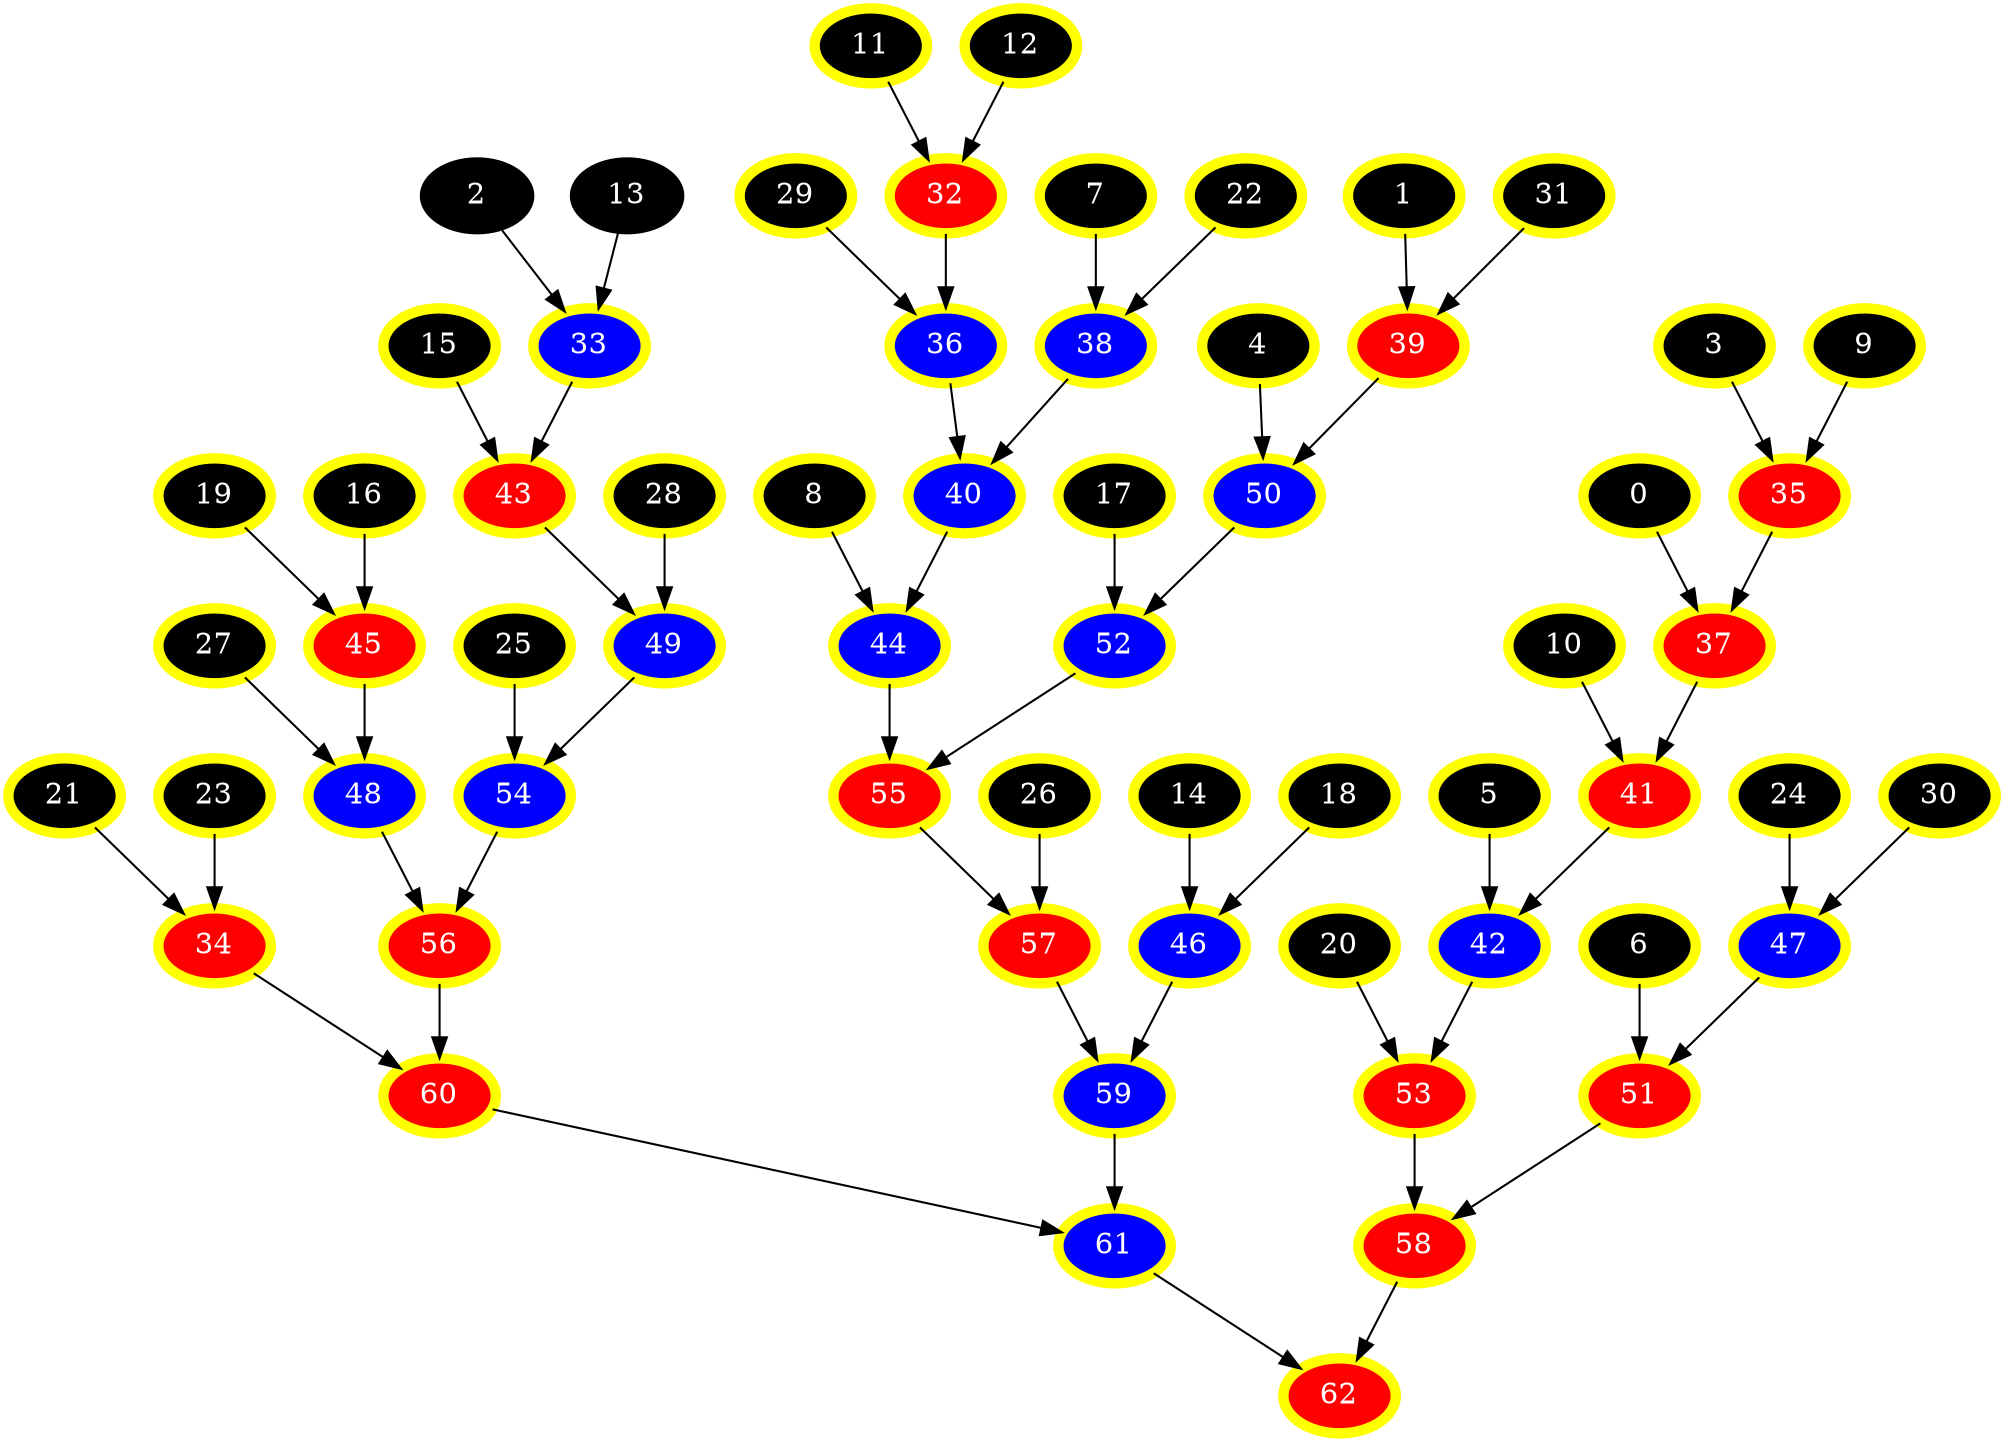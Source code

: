 digraph {
	0 [color=yellow fillcolor=black fontcolor=white penwidth=5 style=filled]
	1 [color=yellow fillcolor=black fontcolor=white penwidth=5 style=filled]
	2 [fillcolor=black fontcolor=white style=filled]
	3 [color=yellow fillcolor=black fontcolor=white penwidth=5 style=filled]
	4 [color=yellow fillcolor=black fontcolor=white penwidth=5 style=filled]
	5 [color=yellow fillcolor=black fontcolor=white penwidth=5 style=filled]
	6 [color=yellow fillcolor=black fontcolor=white penwidth=5 style=filled]
	7 [color=yellow fillcolor=black fontcolor=white penwidth=5 style=filled]
	8 [color=yellow fillcolor=black fontcolor=white penwidth=5 style=filled]
	9 [color=yellow fillcolor=black fontcolor=white penwidth=5 style=filled]
	10 [color=yellow fillcolor=black fontcolor=white penwidth=5 style=filled]
	11 [color=yellow fillcolor=black fontcolor=white penwidth=5 style=filled]
	12 [color=yellow fillcolor=black fontcolor=white penwidth=5 style=filled]
	13 [fillcolor=black fontcolor=white style=filled]
	14 [color=yellow fillcolor=black fontcolor=white penwidth=5 style=filled]
	15 [color=yellow fillcolor=black fontcolor=white penwidth=5 style=filled]
	16 [color=yellow fillcolor=black fontcolor=white penwidth=5 style=filled]
	17 [color=yellow fillcolor=black fontcolor=white penwidth=5 style=filled]
	18 [color=yellow fillcolor=black fontcolor=white penwidth=5 style=filled]
	19 [color=yellow fillcolor=black fontcolor=white penwidth=5 style=filled]
	20 [color=yellow fillcolor=black fontcolor=white penwidth=5 style=filled]
	21 [color=yellow fillcolor=black fontcolor=white penwidth=5 style=filled]
	22 [color=yellow fillcolor=black fontcolor=white penwidth=5 style=filled]
	23 [color=yellow fillcolor=black fontcolor=white penwidth=5 style=filled]
	24 [color=yellow fillcolor=black fontcolor=white penwidth=5 style=filled]
	25 [color=yellow fillcolor=black fontcolor=white penwidth=5 style=filled]
	26 [color=yellow fillcolor=black fontcolor=white penwidth=5 style=filled]
	27 [color=yellow fillcolor=black fontcolor=white penwidth=5 style=filled]
	28 [color=yellow fillcolor=black fontcolor=white penwidth=5 style=filled]
	29 [color=yellow fillcolor=black fontcolor=white penwidth=5 style=filled]
	30 [color=yellow fillcolor=black fontcolor=white penwidth=5 style=filled]
	31 [color=yellow fillcolor=black fontcolor=white penwidth=5 style=filled]
	32 [color=yellow fillcolor=red fontcolor=white penwidth=5 style=filled]
	11 -> 32
	12 -> 32
	33 [color=yellow fillcolor=blue fontcolor=white penwidth=5 style=filled]
	13 -> 33
	2 -> 33
	34 [color=yellow fillcolor=red fontcolor=white penwidth=5 style=filled]
	23 -> 34
	21 -> 34
	35 [color=yellow fillcolor=red fontcolor=white penwidth=5 style=filled]
	9 -> 35
	3 -> 35
	36 [color=yellow fillcolor=blue fontcolor=white penwidth=5 style=filled]
	32 -> 36
	29 -> 36
	37 [color=yellow fillcolor=red fontcolor=white penwidth=5 style=filled]
	0 -> 37
	35 -> 37
	38 [color=yellow fillcolor=blue fontcolor=white penwidth=5 style=filled]
	7 -> 38
	22 -> 38
	39 [color=yellow fillcolor=red fontcolor=white penwidth=5 style=filled]
	1 -> 39
	31 -> 39
	40 [color=yellow fillcolor=blue fontcolor=white penwidth=5 style=filled]
	38 -> 40
	36 -> 40
	41 [color=yellow fillcolor=red fontcolor=white penwidth=5 style=filled]
	10 -> 41
	37 -> 41
	42 [color=yellow fillcolor=blue fontcolor=white penwidth=5 style=filled]
	41 -> 42
	5 -> 42
	43 [color=yellow fillcolor=red fontcolor=white penwidth=5 style=filled]
	33 -> 43
	15 -> 43
	44 [color=yellow fillcolor=blue fontcolor=white penwidth=5 style=filled]
	8 -> 44
	40 -> 44
	45 [color=yellow fillcolor=red fontcolor=white penwidth=5 style=filled]
	19 -> 45
	16 -> 45
	46 [color=yellow fillcolor=blue fontcolor=white penwidth=5 style=filled]
	18 -> 46
	14 -> 46
	47 [color=yellow fillcolor=blue fontcolor=white penwidth=5 style=filled]
	24 -> 47
	30 -> 47
	48 [color=yellow fillcolor=blue fontcolor=white penwidth=5 style=filled]
	45 -> 48
	27 -> 48
	49 [color=yellow fillcolor=blue fontcolor=white penwidth=5 style=filled]
	43 -> 49
	28 -> 49
	50 [color=yellow fillcolor=blue fontcolor=white penwidth=5 style=filled]
	4 -> 50
	39 -> 50
	51 [color=yellow fillcolor=red fontcolor=white penwidth=5 style=filled]
	6 -> 51
	47 -> 51
	52 [color=yellow fillcolor=blue fontcolor=white penwidth=5 style=filled]
	50 -> 52
	17 -> 52
	53 [color=yellow fillcolor=red fontcolor=white penwidth=5 style=filled]
	20 -> 53
	42 -> 53
	54 [color=yellow fillcolor=blue fontcolor=white penwidth=5 style=filled]
	25 -> 54
	49 -> 54
	55 [color=yellow fillcolor=red fontcolor=white penwidth=5 style=filled]
	44 -> 55
	52 -> 55
	56 [color=yellow fillcolor=red fontcolor=white penwidth=5 style=filled]
	48 -> 56
	54 -> 56
	57 [color=yellow fillcolor=red fontcolor=white penwidth=5 style=filled]
	55 -> 57
	26 -> 57
	58 [color=yellow fillcolor=red fontcolor=white penwidth=5 style=filled]
	53 -> 58
	51 -> 58
	59 [color=yellow fillcolor=blue fontcolor=white penwidth=5 style=filled]
	57 -> 59
	46 -> 59
	60 [color=yellow fillcolor=red fontcolor=white penwidth=5 style=filled]
	34 -> 60
	56 -> 60
	61 [color=yellow fillcolor=blue fontcolor=white penwidth=5 style=filled]
	59 -> 61
	60 -> 61
	62 [color=yellow fillcolor=red fontcolor=white penwidth=5 style=filled]
	61 -> 62
	58 -> 62
}
